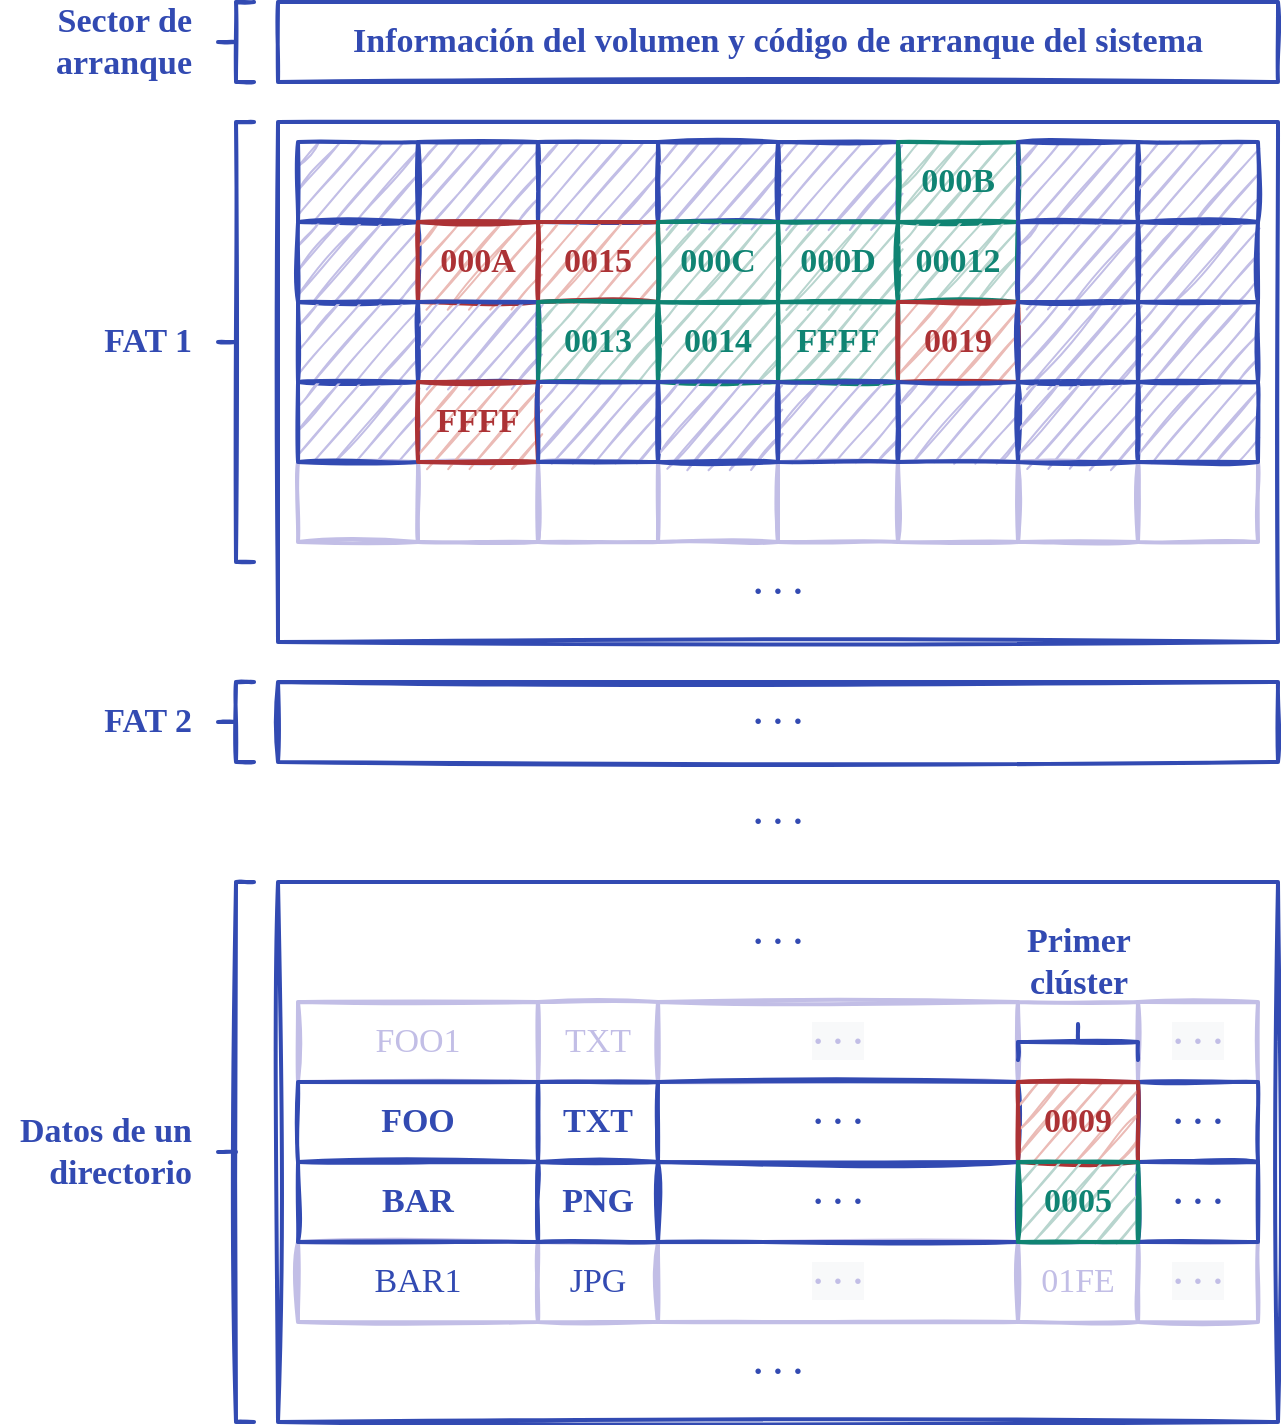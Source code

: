 <mxfile version="13.8.5" type="google"><diagram id="akEowiJKr_ScigKzrRVM" name="Page-1"><mxGraphModel dx="733" dy="762" grid="1" gridSize="10" guides="1" tooltips="1" connect="1" arrows="1" fold="1" page="1" pageScale="1" pageWidth="689" pageHeight="517" math="0" shadow="0"><root><mxCell id="0"/><mxCell id="1" parent="0"/><mxCell id="NxkxPkVUo-gDtJfLV1sI-88" value="" style="rounded=0;whiteSpace=wrap;html=1;shadow=0;sketch=1;strokeWidth=2;fillColor=none;fontFamily=Ink Free;fontSize=17;spacing=20;fontColor=#324AB2;strokeColor=#324AB2;" parent="1" vertex="1"><mxGeometry x="860" y="480" width="500" height="270" as="geometry"/></mxCell><mxCell id="NxkxPkVUo-gDtJfLV1sI-131" value="&lt;b&gt;·&amp;nbsp;·&amp;nbsp;·&lt;/b&gt;" style="rounded=0;whiteSpace=wrap;html=1;shadow=0;sketch=1;strokeWidth=2;fillColor=none;fontFamily=Ink Free;fontSize=17;spacing=20;fontColor=#324AB2;strokeColor=none;" parent="1" vertex="1"><mxGeometry x="870" y="480" width="480" height="60" as="geometry"/></mxCell><mxCell id="wkn6Q5Vs-5llQDdVIsAq-20" value="JPG" style="rounded=0;whiteSpace=wrap;html=1;shadow=0;sketch=1;strokeWidth=2;fillColor=none;fontFamily=Ink Free;fontSize=17;spacing=20;fontColor=#324AB2;strokeColor=#C2BEE6;" parent="1" vertex="1"><mxGeometry x="990" y="660" width="60" height="40" as="geometry"/></mxCell><mxCell id="wkn6Q5Vs-5llQDdVIsAq-21" value="BAR1" style="rounded=0;whiteSpace=wrap;html=1;shadow=0;sketch=1;strokeWidth=2;fillColor=none;fontFamily=Ink Free;fontSize=17;spacing=20;fontColor=#324AB2;strokeColor=#C2BEE6;" parent="1" vertex="1"><mxGeometry x="870" y="660" width="120" height="40" as="geometry"/></mxCell><mxCell id="wkn6Q5Vs-5llQDdVIsAq-13" value="FOO1" style="rounded=0;whiteSpace=wrap;html=1;shadow=0;sketch=1;strokeWidth=2;fillColor=none;fontFamily=Ink Free;fontSize=17;spacing=20;strokeColor=#C2BEE6;fontColor=#C2BEE6;" parent="1" vertex="1"><mxGeometry x="870" y="540" width="120" height="40" as="geometry"/></mxCell><mxCell id="wkn6Q5Vs-5llQDdVIsAq-14" value="TXT" style="rounded=0;whiteSpace=wrap;html=1;shadow=0;sketch=1;strokeWidth=2;fillColor=none;fontFamily=Ink Free;fontSize=17;spacing=20;strokeColor=#C2BEE6;fontColor=#C2BEE6;" parent="1" vertex="1"><mxGeometry x="990" y="540" width="60" height="40" as="geometry"/></mxCell><mxCell id="wkn6Q5Vs-5llQDdVIsAq-15" value="&#10;&#10;&lt;b style=&quot;font-family: &amp;quot;ink free&amp;quot;; font-size: 17px; font-style: normal; letter-spacing: normal; text-align: center; text-indent: 0px; text-transform: none; word-spacing: 0px; background-color: rgb(248, 249, 250);&quot;&gt;·&amp;nbsp;·&amp;nbsp;·&lt;/b&gt;&#10;&#10;" style="rounded=0;whiteSpace=wrap;html=1;shadow=0;sketch=1;strokeWidth=2;fillColor=none;fontFamily=Ink Free;fontSize=17;spacing=20;strokeColor=#C2BEE6;fontColor=#C2BEE6;" parent="1" vertex="1"><mxGeometry x="1050" y="540" width="180" height="40" as="geometry"/></mxCell><mxCell id="wkn6Q5Vs-5llQDdVIsAq-16" value="" style="rounded=0;whiteSpace=wrap;html=1;shadow=0;sketch=1;strokeWidth=2;fillColor=none;fontFamily=Ink Free;fontSize=17;spacing=20;fontColor=#324AB2;strokeColor=#C2BEE6;" parent="1" vertex="1"><mxGeometry x="1230" y="540" width="60" height="40" as="geometry"/></mxCell><mxCell id="wkn6Q5Vs-5llQDdVIsAq-17" value="&#10;&#10;&lt;b style=&quot;font-family: &amp;quot;ink free&amp;quot;; font-size: 17px; font-style: normal; letter-spacing: normal; text-align: center; text-indent: 0px; text-transform: none; word-spacing: 0px; background-color: rgb(248, 249, 250);&quot;&gt;·&amp;nbsp;·&amp;nbsp;·&lt;/b&gt;&#10;&#10;" style="rounded=0;whiteSpace=wrap;html=1;shadow=0;sketch=1;strokeWidth=2;fillColor=none;fontFamily=Ink Free;fontSize=17;spacing=20;strokeColor=#C2BEE6;fontColor=#C2BEE6;" parent="1" vertex="1"><mxGeometry x="1290" y="540" width="60" height="40" as="geometry"/></mxCell><mxCell id="wkn6Q5Vs-5llQDdVIsAq-18" value="&#10;&#10;&lt;b style=&quot;font-family: &amp;quot;ink free&amp;quot;; font-size: 17px; font-style: normal; letter-spacing: normal; text-align: center; text-indent: 0px; text-transform: none; word-spacing: 0px; background-color: rgb(248, 249, 250);&quot;&gt;·&amp;nbsp;·&amp;nbsp;·&lt;/b&gt;&#10;&#10;" style="rounded=0;whiteSpace=wrap;html=1;shadow=0;sketch=1;strokeWidth=2;fillColor=none;fontFamily=Ink Free;fontSize=17;spacing=20;strokeColor=#C2BEE6;fontColor=#C2BEE6;" parent="1" vertex="1"><mxGeometry x="1290" y="660" width="60" height="40" as="geometry"/></mxCell><mxCell id="wkn6Q5Vs-5llQDdVIsAq-19" value="&#10;&#10;&lt;b style=&quot;font-family: &amp;quot;ink free&amp;quot;; font-size: 17px; font-style: normal; letter-spacing: normal; text-align: center; text-indent: 0px; text-transform: none; word-spacing: 0px; background-color: rgb(248, 249, 250);&quot;&gt;·&amp;nbsp;·&amp;nbsp;·&lt;/b&gt;&#10;&#10;" style="rounded=0;whiteSpace=wrap;html=1;shadow=0;sketch=1;strokeWidth=2;fillColor=none;fontFamily=Ink Free;fontSize=17;spacing=20;strokeColor=#C2BEE6;fontColor=#C2BEE6;" parent="1" vertex="1"><mxGeometry x="1050" y="660" width="180" height="40" as="geometry"/></mxCell><mxCell id="wkn6Q5Vs-5llQDdVIsAq-22" value="01FE" style="rounded=0;whiteSpace=wrap;html=1;shadow=0;sketch=1;strokeWidth=2;fillColor=none;fontFamily=Ink Free;fontSize=17;spacing=20;strokeColor=#C2BEE6;fontColor=#C2BEE6;" parent="1" vertex="1"><mxGeometry x="1230" y="660" width="60" height="40" as="geometry"/></mxCell><mxCell id="wkn6Q5Vs-5llQDdVIsAq-6" value="&lt;br&gt;&lt;b&gt;&lt;br&gt;&lt;/b&gt;" style="rounded=0;whiteSpace=wrap;html=1;shadow=0;sketch=1;strokeWidth=2;fillColor=none;fontFamily=Ink Free;fontSize=17;spacing=20;fontColor=#324AB2;strokeColor=#C2BEE6;" parent="1" vertex="1"><mxGeometry x="930" y="270" width="60" height="40" as="geometry"/></mxCell><mxCell id="wkn6Q5Vs-5llQDdVIsAq-7" value="&lt;br&gt;&lt;b&gt;&lt;br&gt;&lt;/b&gt;" style="rounded=0;whiteSpace=wrap;html=1;shadow=0;sketch=1;strokeWidth=2;fillColor=none;fontFamily=Ink Free;fontSize=17;spacing=20;fontColor=#324AB2;strokeColor=#C2BEE6;" parent="1" vertex="1"><mxGeometry x="990" y="270" width="60" height="40" as="geometry"/></mxCell><mxCell id="wkn6Q5Vs-5llQDdVIsAq-8" value="&lt;br&gt;&lt;b&gt;&lt;br&gt;&lt;/b&gt;" style="rounded=0;whiteSpace=wrap;html=1;shadow=0;sketch=1;strokeWidth=2;fillColor=none;fontFamily=Ink Free;fontSize=17;spacing=20;fontColor=#324AB2;strokeColor=#C2BEE6;" parent="1" vertex="1"><mxGeometry x="1050" y="270" width="60" height="40" as="geometry"/></mxCell><mxCell id="wkn6Q5Vs-5llQDdVIsAq-9" value="&lt;br&gt;&lt;b&gt;&lt;br&gt;&lt;/b&gt;" style="rounded=0;whiteSpace=wrap;html=1;shadow=0;sketch=1;strokeWidth=2;fillColor=none;fontFamily=Ink Free;fontSize=17;spacing=20;fontColor=#324AB2;strokeColor=#C2BEE6;" parent="1" vertex="1"><mxGeometry x="1110" y="270" width="60" height="40" as="geometry"/></mxCell><mxCell id="wkn6Q5Vs-5llQDdVIsAq-10" value="&lt;br&gt;&lt;b&gt;&lt;br&gt;&lt;/b&gt;" style="rounded=0;whiteSpace=wrap;html=1;shadow=0;sketch=1;strokeWidth=2;fillColor=none;fontFamily=Ink Free;fontSize=17;spacing=20;fontColor=#324AB2;strokeColor=#C2BEE6;" parent="1" vertex="1"><mxGeometry x="1170" y="270" width="60" height="40" as="geometry"/></mxCell><mxCell id="wkn6Q5Vs-5llQDdVIsAq-11" value="&lt;br&gt;&lt;b&gt;&lt;br&gt;&lt;/b&gt;" style="rounded=0;whiteSpace=wrap;html=1;shadow=0;sketch=1;strokeWidth=2;fillColor=none;fontFamily=Ink Free;fontSize=17;spacing=20;fontColor=#324AB2;strokeColor=#C2BEE6;" parent="1" vertex="1"><mxGeometry x="1230" y="270" width="60" height="40" as="geometry"/></mxCell><mxCell id="wkn6Q5Vs-5llQDdVIsAq-12" value="&lt;br&gt;&lt;b&gt;&lt;br&gt;&lt;/b&gt;" style="rounded=0;whiteSpace=wrap;html=1;shadow=0;sketch=1;strokeWidth=2;fillColor=none;fontFamily=Ink Free;fontSize=17;spacing=20;fontColor=#324AB2;strokeColor=#C2BEE6;" parent="1" vertex="1"><mxGeometry x="1290" y="270" width="60" height="40" as="geometry"/></mxCell><mxCell id="wkn6Q5Vs-5llQDdVIsAq-5" value="&lt;br&gt;&lt;b&gt;&lt;br&gt;&lt;/b&gt;" style="rounded=0;whiteSpace=wrap;html=1;shadow=0;sketch=1;strokeWidth=2;fillColor=none;fontFamily=Ink Free;fontSize=17;spacing=20;fontColor=#324AB2;strokeColor=#C2BEE6;" parent="1" vertex="1"><mxGeometry x="870" y="270" width="60" height="40" as="geometry"/></mxCell><mxCell id="NxkxPkVUo-gDtJfLV1sI-107" value="&lt;b&gt;·&amp;nbsp;·&amp;nbsp;·&lt;/b&gt;" style="rounded=0;whiteSpace=wrap;html=1;shadow=0;sketch=1;strokeWidth=2;fillColor=none;fontFamily=Ink Free;fontSize=17;spacing=20;fontColor=#324AB2;strokeColor=#324AB2;" parent="1" vertex="1"><mxGeometry x="1290" y="580" width="60" height="40" as="geometry"/></mxCell><mxCell id="NxkxPkVUo-gDtJfLV1sI-130" value="&lt;b&gt;·&amp;nbsp;·&amp;nbsp;·&lt;/b&gt;" style="rounded=0;whiteSpace=wrap;html=1;shadow=0;sketch=1;strokeWidth=2;fillColor=none;fontFamily=Ink Free;fontSize=17;spacing=20;fontColor=#324AB2;strokeColor=#324AB2;" parent="1" vertex="1"><mxGeometry x="1290" y="620" width="60" height="40" as="geometry"/></mxCell><mxCell id="-pet36EsuUMPWjCT5Itz-23" value="&lt;b&gt;Información del volumen y código de arranque del sistema&lt;/b&gt;" style="rounded=0;whiteSpace=wrap;html=1;shadow=0;sketch=1;strokeWidth=2;fillColor=none;fontFamily=Ink Free;fontSize=17;spacing=20;fontColor=#324AB2;strokeColor=#324AB2;" parent="1" vertex="1"><mxGeometry x="860" y="40" width="500" height="40" as="geometry"/></mxCell><mxCell id="-pet36EsuUMPWjCT5Itz-22" value="" style="rounded=0;whiteSpace=wrap;html=1;shadow=0;sketch=1;strokeWidth=2;fillColor=none;fontFamily=Ink Free;fontSize=17;spacing=20;fontColor=#324AB2;strokeColor=#324AB2;" parent="1" vertex="1"><mxGeometry x="860" y="100" width="500" height="260" as="geometry"/></mxCell><mxCell id="-pet36EsuUMPWjCT5Itz-5" value="" style="rounded=0;whiteSpace=wrap;html=1;shadow=0;sketch=1;strokeWidth=2;fontFamily=Ink Free;fontSize=17;spacing=20;strokeColor=#324AB2;fillColor=#C2BEE6;" parent="1" vertex="1"><mxGeometry x="870" y="110" width="60" height="40" as="geometry"/></mxCell><mxCell id="-pet36EsuUMPWjCT5Itz-20" value="&lt;b&gt;·&amp;nbsp;·&amp;nbsp;·&lt;/b&gt;" style="rounded=0;whiteSpace=wrap;html=1;shadow=0;sketch=1;strokeWidth=2;fillColor=none;fontFamily=Ink Free;fontSize=17;spacing=20;fontColor=#324AB2;strokeColor=none;" parent="1" vertex="1"><mxGeometry x="870" y="320" width="480" height="30" as="geometry"/></mxCell><mxCell id="-pet36EsuUMPWjCT5Itz-25" value="" style="strokeWidth=2;html=1;shape=mxgraph.flowchart.annotation_2;align=left;labelPosition=right;pointerEvents=1;sketch=1;fontColor=#324AB2;strokeColor=#324AB2;" parent="1" vertex="1"><mxGeometry x="830" y="40" width="18" height="40" as="geometry"/></mxCell><mxCell id="-pet36EsuUMPWjCT5Itz-26" value="" style="strokeWidth=2;html=1;shape=mxgraph.flowchart.annotation_2;align=left;labelPosition=right;pointerEvents=1;sketch=1;fontColor=#324AB2;strokeColor=#324AB2;" parent="1" vertex="1"><mxGeometry x="830" y="100" width="18" height="220" as="geometry"/></mxCell><mxCell id="-pet36EsuUMPWjCT5Itz-28" value="Sector de arranque" style="text;html=1;fillColor=none;align=right;verticalAlign=middle;whiteSpace=wrap;rounded=0;shadow=0;sketch=1;fontFamily=Ink Free;fontSize=17;fontStyle=1;fontColor=#324AB2;" parent="1" vertex="1"><mxGeometry x="740" y="42.5" width="79" height="35" as="geometry"/></mxCell><mxCell id="-pet36EsuUMPWjCT5Itz-29" value="FAT 1" style="text;html=1;fillColor=none;align=right;verticalAlign=middle;whiteSpace=wrap;rounded=0;shadow=0;sketch=1;fontFamily=Ink Free;fontSize=17;fontStyle=1;fontColor=#324AB2;" parent="1" vertex="1"><mxGeometry x="730" y="190" width="89" height="40" as="geometry"/></mxCell><mxCell id="NxkxPkVUo-gDtJfLV1sI-5" value="" style="rounded=0;whiteSpace=wrap;html=1;shadow=0;sketch=1;strokeWidth=2;fillColor=#C2BEE6;fontFamily=Ink Free;fontSize=17;spacing=20;fontColor=#000000;strokeColor=#324AB2;" parent="1" vertex="1"><mxGeometry x="930" y="110" width="60" height="40" as="geometry"/></mxCell><mxCell id="NxkxPkVUo-gDtJfLV1sI-6" value="" style="rounded=0;whiteSpace=wrap;html=1;shadow=0;sketch=1;strokeWidth=2;fillColor=#C2BEE6;fontFamily=Ink Free;fontSize=17;spacing=20;fontColor=#000000;strokeColor=#324AB2;" parent="1" vertex="1"><mxGeometry x="990" y="110" width="60" height="40" as="geometry"/></mxCell><mxCell id="NxkxPkVUo-gDtJfLV1sI-7" value="" style="rounded=0;whiteSpace=wrap;html=1;shadow=0;sketch=1;strokeWidth=2;fillColor=#C2BEE6;fontFamily=Ink Free;fontSize=17;spacing=20;fontColor=#000000;strokeColor=#324AB2;" parent="1" vertex="1"><mxGeometry x="1050" y="110" width="60" height="40" as="geometry"/></mxCell><mxCell id="NxkxPkVUo-gDtJfLV1sI-12" value="" style="rounded=0;whiteSpace=wrap;html=1;shadow=0;sketch=1;strokeWidth=2;fillColor=#C2BEE6;fontFamily=Ink Free;fontSize=17;spacing=20;fontColor=#000000;strokeColor=#324AB2;" parent="1" vertex="1"><mxGeometry x="1110" y="110" width="60" height="40" as="geometry"/></mxCell><mxCell id="NxkxPkVUo-gDtJfLV1sI-13" value="&lt;b&gt;000B&lt;br&gt;&lt;/b&gt;" style="rounded=0;whiteSpace=wrap;html=1;shadow=0;sketch=1;strokeWidth=2;fillColor=#b8d5ce;fontFamily=Ink Free;fontSize=17;spacing=20;fontColor=#108473;strokeColor=#108473;" parent="1" vertex="1"><mxGeometry x="1170" y="110" width="60" height="40" as="geometry"/></mxCell><mxCell id="NxkxPkVUo-gDtJfLV1sI-14" value="" style="rounded=0;whiteSpace=wrap;html=1;shadow=0;sketch=1;strokeWidth=2;fillColor=#C2BEE6;fontFamily=Ink Free;fontSize=17;spacing=20;fontColor=#000000;strokeColor=#324AB2;" parent="1" vertex="1"><mxGeometry x="1230" y="110" width="60" height="40" as="geometry"/></mxCell><mxCell id="NxkxPkVUo-gDtJfLV1sI-15" value="" style="rounded=0;whiteSpace=wrap;html=1;shadow=0;sketch=1;strokeWidth=2;fillColor=#C2BEE6;fontFamily=Ink Free;fontSize=17;spacing=20;fontColor=#000000;strokeColor=#324AB2;" parent="1" vertex="1"><mxGeometry x="1290" y="110" width="60" height="40" as="geometry"/></mxCell><mxCell id="NxkxPkVUo-gDtJfLV1sI-24" value="" style="rounded=0;whiteSpace=wrap;html=1;shadow=0;sketch=1;strokeWidth=2;fillColor=#C2BEE6;fontFamily=Ink Free;fontSize=17;spacing=20;fontColor=#000000;strokeColor=#324AB2;" parent="1" vertex="1"><mxGeometry x="870" y="150" width="60" height="40" as="geometry"/></mxCell><mxCell id="NxkxPkVUo-gDtJfLV1sI-25" value="&lt;b&gt;000A&lt;br&gt;&lt;/b&gt;" style="rounded=0;whiteSpace=wrap;html=1;shadow=0;sketch=1;strokeWidth=2;fillColor=#ebbbb6;fontFamily=Ink Free;fontSize=17;spacing=20;fontColor=#ac3235;strokeColor=#ac3235;" parent="1" vertex="1"><mxGeometry x="930" y="150" width="60" height="40" as="geometry"/></mxCell><mxCell id="NxkxPkVUo-gDtJfLV1sI-26" value="&lt;b&gt;0015&lt;br&gt;&lt;/b&gt;" style="rounded=0;whiteSpace=wrap;html=1;shadow=0;sketch=1;strokeWidth=2;fillColor=#ebbbb6;fontFamily=Ink Free;fontSize=17;spacing=20;fontColor=#ac3235;strokeColor=#ac3235;" parent="1" vertex="1"><mxGeometry x="990" y="150" width="60" height="40" as="geometry"/></mxCell><mxCell id="NxkxPkVUo-gDtJfLV1sI-27" value="&lt;b&gt;000C&lt;br&gt;&lt;/b&gt;" style="rounded=0;whiteSpace=wrap;html=1;shadow=0;sketch=1;strokeWidth=2;fillColor=#b8d5ce;fontFamily=Ink Free;fontSize=17;spacing=20;fontColor=#108473;strokeColor=#108473;" parent="1" vertex="1"><mxGeometry x="1050" y="150" width="60" height="40" as="geometry"/></mxCell><mxCell id="NxkxPkVUo-gDtJfLV1sI-28" value="&lt;b&gt;000D&lt;/b&gt;" style="rounded=0;whiteSpace=wrap;html=1;shadow=0;sketch=1;strokeWidth=2;fillColor=#b8d5ce;fontFamily=Ink Free;fontSize=17;spacing=20;fontColor=#108473;strokeColor=#108473;" parent="1" vertex="1"><mxGeometry x="1110" y="150" width="60" height="40" as="geometry"/></mxCell><mxCell id="NxkxPkVUo-gDtJfLV1sI-29" value="&lt;b&gt;00012&lt;br&gt;&lt;/b&gt;" style="rounded=0;whiteSpace=wrap;html=1;shadow=0;sketch=1;strokeWidth=2;fillColor=#b8d5ce;fontFamily=Ink Free;fontSize=17;spacing=20;fontColor=#108473;strokeColor=#108473;" parent="1" vertex="1"><mxGeometry x="1170" y="150" width="60" height="40" as="geometry"/></mxCell><mxCell id="NxkxPkVUo-gDtJfLV1sI-30" value="" style="rounded=0;whiteSpace=wrap;html=1;shadow=0;sketch=1;strokeWidth=2;fillColor=#C2BEE6;fontFamily=Ink Free;fontSize=17;spacing=20;fontColor=#000000;strokeColor=#324AB2;" parent="1" vertex="1"><mxGeometry x="1230" y="150" width="60" height="40" as="geometry"/></mxCell><mxCell id="NxkxPkVUo-gDtJfLV1sI-31" value="" style="rounded=0;whiteSpace=wrap;html=1;shadow=0;sketch=1;strokeWidth=2;fillColor=#C2BEE6;fontFamily=Ink Free;fontSize=17;spacing=20;fontColor=#000000;strokeColor=#324AB2;" parent="1" vertex="1"><mxGeometry x="1290" y="150" width="60" height="40" as="geometry"/></mxCell><mxCell id="NxkxPkVUo-gDtJfLV1sI-32" value="" style="rounded=0;whiteSpace=wrap;html=1;shadow=0;sketch=1;strokeWidth=2;fillColor=#C2BEE6;fontFamily=Ink Free;fontSize=17;spacing=20;fontColor=#000000;strokeColor=#324AB2;" parent="1" vertex="1"><mxGeometry x="870" y="190" width="60" height="40" as="geometry"/></mxCell><mxCell id="NxkxPkVUo-gDtJfLV1sI-33" value="" style="rounded=0;whiteSpace=wrap;html=1;shadow=0;sketch=1;strokeWidth=2;fillColor=#C2BEE6;fontFamily=Ink Free;fontSize=17;spacing=20;fontColor=#000000;strokeColor=#324AB2;" parent="1" vertex="1"><mxGeometry x="930" y="190" width="60" height="40" as="geometry"/></mxCell><mxCell id="NxkxPkVUo-gDtJfLV1sI-34" value="&lt;b&gt;0013&lt;br&gt;&lt;/b&gt;" style="rounded=0;whiteSpace=wrap;html=1;shadow=0;sketch=1;strokeWidth=2;fillColor=#b8d5ce;fontFamily=Ink Free;fontSize=17;spacing=20;fontColor=#108473;strokeColor=#108473;" parent="1" vertex="1"><mxGeometry x="990" y="190" width="60" height="40" as="geometry"/></mxCell><mxCell id="NxkxPkVUo-gDtJfLV1sI-35" value="&lt;b&gt;0014&lt;/b&gt;" style="rounded=0;whiteSpace=wrap;html=1;shadow=0;sketch=1;strokeWidth=2;fillColor=#b8d5ce;fontFamily=Ink Free;fontSize=17;spacing=20;fontColor=#108473;strokeColor=#108473;" parent="1" vertex="1"><mxGeometry x="1050" y="190" width="60" height="40" as="geometry"/></mxCell><mxCell id="NxkxPkVUo-gDtJfLV1sI-36" value="&lt;b&gt;FFFF&lt;br&gt;&lt;/b&gt;" style="rounded=0;whiteSpace=wrap;html=1;shadow=0;sketch=1;strokeWidth=2;fillColor=#b8d5ce;fontFamily=Ink Free;fontSize=17;spacing=20;fontColor=#108473;strokeColor=#108473;" parent="1" vertex="1"><mxGeometry x="1110" y="190" width="60" height="40" as="geometry"/></mxCell><mxCell id="NxkxPkVUo-gDtJfLV1sI-37" value="&lt;b&gt;0019&lt;/b&gt;" style="rounded=0;whiteSpace=wrap;html=1;shadow=0;sketch=1;strokeWidth=2;fillColor=#ebbbb6;fontFamily=Ink Free;fontSize=17;spacing=20;fontColor=#ac3235;strokeColor=#ac3235;" parent="1" vertex="1"><mxGeometry x="1170" y="190" width="60" height="40" as="geometry"/></mxCell><mxCell id="NxkxPkVUo-gDtJfLV1sI-38" value="" style="rounded=0;whiteSpace=wrap;html=1;shadow=0;sketch=1;strokeWidth=2;fillColor=#C2BEE6;fontFamily=Ink Free;fontSize=17;spacing=20;fontColor=#000000;strokeColor=#324AB2;" parent="1" vertex="1"><mxGeometry x="1230" y="190" width="60" height="40" as="geometry"/></mxCell><mxCell id="NxkxPkVUo-gDtJfLV1sI-39" value="" style="rounded=0;whiteSpace=wrap;html=1;shadow=0;sketch=1;strokeWidth=2;fillColor=#C2BEE6;fontFamily=Ink Free;fontSize=17;spacing=20;fontColor=#000000;strokeColor=#324AB2;" parent="1" vertex="1"><mxGeometry x="1290" y="190" width="60" height="40" as="geometry"/></mxCell><mxCell id="NxkxPkVUo-gDtJfLV1sI-40" value="" style="rounded=0;whiteSpace=wrap;html=1;shadow=0;sketch=1;strokeWidth=2;fillColor=#C2BEE6;fontFamily=Ink Free;fontSize=17;spacing=20;fontColor=#000000;strokeColor=#324AB2;" parent="1" vertex="1"><mxGeometry x="870" y="230" width="60" height="40" as="geometry"/></mxCell><mxCell id="NxkxPkVUo-gDtJfLV1sI-41" value="&lt;b&gt;FFFF&lt;/b&gt;" style="rounded=0;whiteSpace=wrap;html=1;shadow=0;sketch=1;strokeWidth=2;fillColor=#ebbbb6;fontFamily=Ink Free;fontSize=17;spacing=20;fontColor=#ac3235;strokeColor=#ac3235;" parent="1" vertex="1"><mxGeometry x="930" y="230" width="60" height="40" as="geometry"/></mxCell><mxCell id="NxkxPkVUo-gDtJfLV1sI-42" value="" style="rounded=0;whiteSpace=wrap;html=1;shadow=0;sketch=1;strokeWidth=2;fillColor=#C2BEE6;fontFamily=Ink Free;fontSize=17;spacing=20;fontColor=#000000;strokeColor=#324AB2;" parent="1" vertex="1"><mxGeometry x="990" y="230" width="60" height="40" as="geometry"/></mxCell><mxCell id="NxkxPkVUo-gDtJfLV1sI-43" value="" style="rounded=0;whiteSpace=wrap;html=1;shadow=0;sketch=1;strokeWidth=2;fillColor=#C2BEE6;fontFamily=Ink Free;fontSize=17;spacing=20;fontColor=#000000;strokeColor=#324AB2;" parent="1" vertex="1"><mxGeometry x="1050" y="230" width="60" height="40" as="geometry"/></mxCell><mxCell id="NxkxPkVUo-gDtJfLV1sI-44" value="" style="rounded=0;whiteSpace=wrap;html=1;shadow=0;sketch=1;strokeWidth=2;fillColor=#C2BEE6;fontFamily=Ink Free;fontSize=17;spacing=20;fontColor=#000000;strokeColor=#324AB2;" parent="1" vertex="1"><mxGeometry x="1110" y="230" width="60" height="40" as="geometry"/></mxCell><mxCell id="NxkxPkVUo-gDtJfLV1sI-45" value="" style="rounded=0;whiteSpace=wrap;html=1;shadow=0;sketch=1;strokeWidth=2;fillColor=#C2BEE6;fontFamily=Ink Free;fontSize=17;spacing=20;fontColor=#000000;strokeColor=#324AB2;" parent="1" vertex="1"><mxGeometry x="1170" y="230" width="60" height="40" as="geometry"/></mxCell><mxCell id="NxkxPkVUo-gDtJfLV1sI-46" value="" style="rounded=0;whiteSpace=wrap;html=1;shadow=0;sketch=1;strokeWidth=2;fillColor=#C2BEE6;fontFamily=Ink Free;fontSize=17;spacing=20;fontColor=#000000;strokeColor=#324AB2;" parent="1" vertex="1"><mxGeometry x="1230" y="230" width="60" height="40" as="geometry"/></mxCell><mxCell id="NxkxPkVUo-gDtJfLV1sI-47" value="" style="rounded=0;whiteSpace=wrap;html=1;shadow=0;sketch=1;strokeWidth=2;fillColor=#C2BEE6;fontFamily=Ink Free;fontSize=17;spacing=20;fontColor=#000000;strokeColor=#324AB2;" parent="1" vertex="1"><mxGeometry x="1290" y="230" width="60" height="40" as="geometry"/></mxCell><mxCell id="NxkxPkVUo-gDtJfLV1sI-48" value="FAT 2" style="text;html=1;fillColor=none;align=right;verticalAlign=middle;whiteSpace=wrap;rounded=0;shadow=0;sketch=1;fontFamily=Ink Free;fontSize=17;fontStyle=1;fontColor=#324AB2;" parent="1" vertex="1"><mxGeometry x="749" y="382.5" width="70" height="35" as="geometry"/></mxCell><mxCell id="NxkxPkVUo-gDtJfLV1sI-49" value="" style="strokeWidth=2;html=1;shape=mxgraph.flowchart.annotation_2;align=left;labelPosition=right;pointerEvents=1;sketch=1;fontColor=#324AB2;strokeColor=#324AB2;" parent="1" vertex="1"><mxGeometry x="830" y="380" width="18" height="40" as="geometry"/></mxCell><mxCell id="NxkxPkVUo-gDtJfLV1sI-50" value="&lt;b&gt;·&amp;nbsp;·&amp;nbsp;·&lt;/b&gt;" style="rounded=0;whiteSpace=wrap;html=1;shadow=0;sketch=1;strokeWidth=2;fillColor=none;fontFamily=Ink Free;fontSize=17;spacing=20;fontColor=#324AB2;strokeColor=#324AB2;" parent="1" vertex="1"><mxGeometry x="860" y="380" width="500" height="40" as="geometry"/></mxCell><mxCell id="NxkxPkVUo-gDtJfLV1sI-51" value="&lt;b&gt;·&amp;nbsp;·&amp;nbsp;·&lt;/b&gt;" style="rounded=0;whiteSpace=wrap;html=1;shadow=0;sketch=1;strokeWidth=2;fillColor=none;fontFamily=Ink Free;fontSize=17;spacing=20;fontColor=#324AB2;strokeColor=none;" parent="1" vertex="1"><mxGeometry x="860" y="420" width="500" height="60" as="geometry"/></mxCell><mxCell id="NxkxPkVUo-gDtJfLV1sI-90" value="&lt;b&gt;·&amp;nbsp;·&amp;nbsp;·&lt;/b&gt;" style="rounded=0;whiteSpace=wrap;html=1;shadow=0;sketch=1;strokeWidth=2;fillColor=none;fontFamily=Ink Free;fontSize=17;spacing=20;fontColor=#324AB2;strokeColor=none;" parent="1" vertex="1"><mxGeometry x="870" y="700" width="480" height="50" as="geometry"/></mxCell><mxCell id="NxkxPkVUo-gDtJfLV1sI-91" value="" style="strokeWidth=2;html=1;shape=mxgraph.flowchart.annotation_2;align=left;labelPosition=right;pointerEvents=1;sketch=1;fontColor=#324AB2;strokeColor=#324AB2;" parent="1" vertex="1"><mxGeometry x="830" y="480" width="18" height="270" as="geometry"/></mxCell><mxCell id="NxkxPkVUo-gDtJfLV1sI-92" value="Datos de un&lt;br&gt;directorio" style="text;html=1;fillColor=none;align=right;verticalAlign=middle;whiteSpace=wrap;rounded=0;shadow=0;sketch=1;fontFamily=Ink Free;fontSize=17;fontStyle=1;fontColor=#324AB2;" parent="1" vertex="1"><mxGeometry x="721" y="595" width="98" height="40" as="geometry"/></mxCell><mxCell id="NxkxPkVUo-gDtJfLV1sI-100" value="&lt;b&gt;FOO&lt;/b&gt;" style="rounded=0;whiteSpace=wrap;html=1;shadow=0;sketch=1;strokeWidth=2;fillColor=none;fontFamily=Ink Free;fontSize=17;spacing=20;fontColor=#324AB2;strokeColor=#324AB2;" parent="1" vertex="1"><mxGeometry x="870" y="580" width="120" height="40" as="geometry"/></mxCell><mxCell id="NxkxPkVUo-gDtJfLV1sI-105" value="&lt;b&gt;·&amp;nbsp;·&amp;nbsp;·&lt;/b&gt;" style="rounded=0;whiteSpace=wrap;html=1;shadow=0;sketch=1;strokeWidth=2;fillColor=none;fontFamily=Ink Free;fontSize=17;spacing=20;fontColor=#324AB2;strokeColor=#324AB2;" parent="1" vertex="1"><mxGeometry x="1050" y="580" width="180" height="40" as="geometry"/></mxCell><mxCell id="NxkxPkVUo-gDtJfLV1sI-106" value="&lt;b&gt;0009&lt;/b&gt;" style="rounded=0;whiteSpace=wrap;html=1;shadow=0;sketch=1;strokeWidth=2;fontFamily=Ink Free;fontSize=17;spacing=20;fontColor=#ac3235;strokeColor=#ac3235;fillColor=#ebbbb6;" parent="1" vertex="1"><mxGeometry x="1230" y="580" width="60" height="40" as="geometry"/></mxCell><mxCell id="NxkxPkVUo-gDtJfLV1sI-125" value="&lt;b&gt;TXT&lt;/b&gt;" style="rounded=0;whiteSpace=wrap;html=1;shadow=0;sketch=1;strokeWidth=2;fillColor=none;fontFamily=Ink Free;fontSize=17;spacing=20;fontColor=#324AB2;strokeColor=#324AB2;" parent="1" vertex="1"><mxGeometry x="990" y="580" width="60" height="40" as="geometry"/></mxCell><mxCell id="NxkxPkVUo-gDtJfLV1sI-126" value="&lt;b&gt;BAR&lt;/b&gt;" style="rounded=0;whiteSpace=wrap;html=1;shadow=0;sketch=1;strokeWidth=2;fillColor=none;fontFamily=Ink Free;fontSize=17;spacing=20;fontColor=#324AB2;strokeColor=#324AB2;" parent="1" vertex="1"><mxGeometry x="870" y="620" width="120" height="40" as="geometry"/></mxCell><mxCell id="NxkxPkVUo-gDtJfLV1sI-127" value="&lt;b&gt;PNG&lt;/b&gt;" style="rounded=0;whiteSpace=wrap;html=1;shadow=0;sketch=1;strokeWidth=2;fillColor=none;fontFamily=Ink Free;fontSize=17;spacing=20;fontColor=#324AB2;strokeColor=#324AB2;" parent="1" vertex="1"><mxGeometry x="990" y="620" width="60" height="40" as="geometry"/></mxCell><mxCell id="NxkxPkVUo-gDtJfLV1sI-128" value="&lt;b&gt;·&amp;nbsp;·&amp;nbsp;·&lt;/b&gt;" style="rounded=0;whiteSpace=wrap;html=1;shadow=0;sketch=1;strokeWidth=2;fillColor=none;fontFamily=Ink Free;fontSize=17;spacing=20;fontColor=#324AB2;strokeColor=#324AB2;" parent="1" vertex="1"><mxGeometry x="1050" y="620" width="180" height="40" as="geometry"/></mxCell><mxCell id="NxkxPkVUo-gDtJfLV1sI-129" value="&lt;b&gt;0005&lt;/b&gt;" style="rounded=0;whiteSpace=wrap;html=1;shadow=0;sketch=1;strokeWidth=2;fontFamily=Ink Free;fontSize=17;spacing=20;strokeColor=#108473;fontColor=#108473;fillColor=#b8d5ce;" parent="1" vertex="1"><mxGeometry x="1230" y="620" width="60" height="40" as="geometry"/></mxCell><mxCell id="wkn6Q5Vs-5llQDdVIsAq-2" value="" style="strokeWidth=2;html=1;shape=mxgraph.flowchart.annotation_2;align=left;labelPosition=right;pointerEvents=1;sketch=1;fontColor=#324AB2;strokeColor=#324AB2;rotation=90;" parent="1" vertex="1"><mxGeometry x="1251" y="530" width="18" height="60" as="geometry"/></mxCell><mxCell id="wkn6Q5Vs-5llQDdVIsAq-3" value="Primer clúster" style="text;html=1;fillColor=none;align=center;verticalAlign=middle;whiteSpace=wrap;rounded=0;shadow=0;sketch=1;fontFamily=Ink Free;fontSize=17;fontStyle=1;fontColor=#324AB2;" parent="1" vertex="1"><mxGeometry x="1215.5" y="500" width="89" height="40" as="geometry"/></mxCell></root></mxGraphModel></diagram></mxfile>